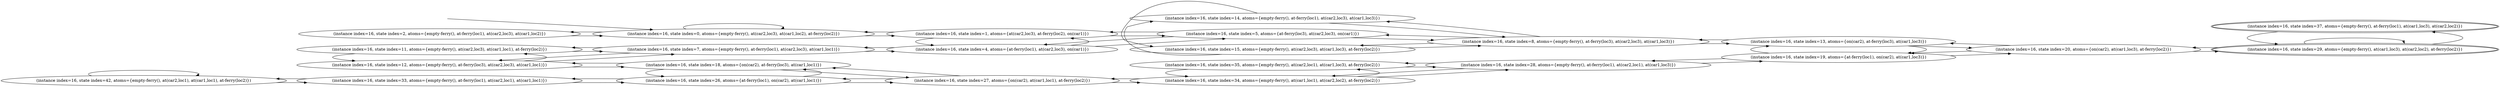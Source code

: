 digraph {
rankdir="LR"
s42[label="(instance index=16, state index=42, atoms={empty-ferry(), at(car2,loc1), at(car1,loc1), at-ferry(loc2)})"]
s12[label="(instance index=16, state index=12, atoms={empty-ferry(), at-ferry(loc3), at(car2,loc3), at(car1,loc1)})"]
s11[label="(instance index=16, state index=11, atoms={empty-ferry(), at(car2,loc3), at(car1,loc1), at-ferry(loc2)})"]
s2[label="(instance index=16, state index=2, atoms={empty-ferry(), at-ferry(loc1), at(car2,loc3), at(car1,loc2)})"]
s33[label="(instance index=16, state index=33, atoms={empty-ferry(), at-ferry(loc1), at(car2,loc1), at(car1,loc1)})"]
s26[label="(instance index=16, state index=26, atoms={at-ferry(loc1), on(car2), at(car1,loc1)})"]
s18[label="(instance index=16, state index=18, atoms={on(car2), at-ferry(loc3), at(car1,loc1)})"]
s7[label="(instance index=16, state index=7, atoms={empty-ferry(), at-ferry(loc1), at(car2,loc3), at(car1,loc1)})"]
s0[label="(instance index=16, state index=0, atoms={empty-ferry(), at(car2,loc3), at(car1,loc2), at-ferry(loc2)})"]
s27[label="(instance index=16, state index=27, atoms={on(car2), at(car1,loc1), at-ferry(loc2)})"]
s4[label="(instance index=16, state index=4, atoms={at-ferry(loc1), at(car2,loc3), on(car1)})"]
s1[label="(instance index=16, state index=1, atoms={at(car2,loc3), at-ferry(loc2), on(car1)})"]
s15[label="(instance index=16, state index=15, atoms={empty-ferry(), at(car2,loc3), at(car1,loc3), at-ferry(loc2)})"]
s34[label="(instance index=16, state index=34, atoms={empty-ferry(), at(car1,loc1), at(car2,loc2), at-ferry(loc2)})"]
s5[label="(instance index=16, state index=5, atoms={at-ferry(loc3), at(car2,loc3), on(car1)})"]
s14[label="(instance index=16, state index=14, atoms={empty-ferry(), at-ferry(loc1), at(car2,loc3), at(car1,loc3)})"]
s35[label="(instance index=16, state index=35, atoms={empty-ferry(), at(car2,loc1), at(car1,loc3), at-ferry(loc2)})"]
s8[label="(instance index=16, state index=8, atoms={empty-ferry(), at-ferry(loc3), at(car2,loc3), at(car1,loc3)})"]
s28[label="(instance index=16, state index=28, atoms={empty-ferry(), at-ferry(loc1), at(car2,loc1), at(car1,loc3)})"]
s13[label="(instance index=16, state index=13, atoms={on(car2), at-ferry(loc3), at(car1,loc3)})"]
s19[label="(instance index=16, state index=19, atoms={at-ferry(loc1), on(car2), at(car1,loc3)})"]
s20[label="(instance index=16, state index=20, atoms={on(car2), at(car1,loc3), at-ferry(loc2)})"]
s29[peripheries=2,label="(instance index=16, state index=29, atoms={empty-ferry(), at(car1,loc3), at(car2,loc2), at-ferry(loc2)})"]
s37[peripheries=2,label="(instance index=16, state index=37, atoms={empty-ferry(), at-ferry(loc1), at(car1,loc3), at(car2,loc2)})"]
Dangling [ label = "", style = invis ]
{ rank = same; Dangling }
Dangling -> s0
{ rank = same; s0}
{ rank = same; s12,s11,s2,s33}
{ rank = same; s26,s18,s7,s0}
{ rank = same; s27,s4,s1}
{ rank = same; s15,s34,s5,s14,s35}
{ rank = same; s8,s28}
{ rank = same; s13,s19}
{ rank = same; s20}
{ rank = same; s29,s37}
{
s42->s42
s42->s33
}
{
s12->s7
s12->s11
s12->s18
s11->s7
s11->s12
s2->s0
s33->s26
s33->s42
}
{
s26->s27
s26->s18
s26->s33
s18->s12
s18->s27
s18->s26
s7->s4
s7->s12
s7->s11
s0->s2
s0->s1
s0->s0
}
{
s27->s18
s27->s34
s27->s26
s4->s5
s4->s7
s4->s1
s1->s5
s1->s4
s1->s0
}
{
s15->s14
s15->s8
s34->s28
s34->s27
s34->s35
s5->s4
s5->s1
s5->s8
s14->s15
s14->s8
s35->s28
s35->s34
}
{
s8->s14
s8->s13
s8->s15
s8->s5
s28->s35
s28->s34
s28->s19
}
{
s13->s19
s13->s20
s13->s8
s19->s20
s19->s28
s19->s13
}
{
s20->s13
s20->s19
s20->s29
}
{
s29->s29
s29->s20
s29->s37
s37->s29
}
}

